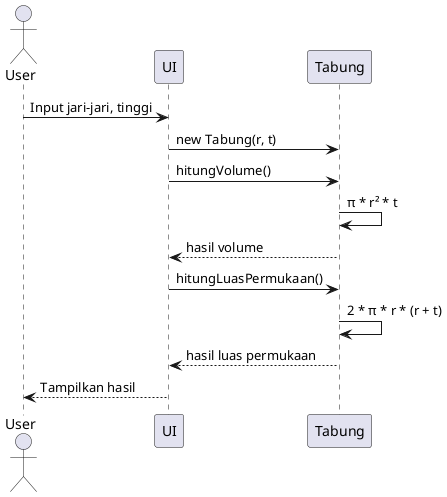 @startuml
actor User
participant UI
participant Tabung

User -> UI: Input jari-jari, tinggi
UI -> Tabung: new Tabung(r, t)
UI -> Tabung: hitungVolume()
Tabung -> Tabung: π * r² * t
Tabung --> UI: hasil volume
UI -> Tabung: hitungLuasPermukaan()
Tabung -> Tabung: 2 * π * r * (r + t)
Tabung --> UI: hasil luas permukaan
UI --> User: Tampilkan hasil
@enduml